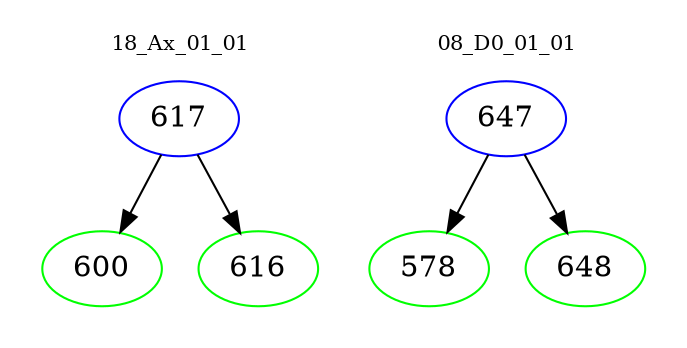 digraph{
subgraph cluster_0 {
color = white
label = "18_Ax_01_01";
fontsize=10;
T0_617 [label="617", color="blue"]
T0_617 -> T0_600 [color="black"]
T0_600 [label="600", color="green"]
T0_617 -> T0_616 [color="black"]
T0_616 [label="616", color="green"]
}
subgraph cluster_1 {
color = white
label = "08_D0_01_01";
fontsize=10;
T1_647 [label="647", color="blue"]
T1_647 -> T1_578 [color="black"]
T1_578 [label="578", color="green"]
T1_647 -> T1_648 [color="black"]
T1_648 [label="648", color="green"]
}
}
